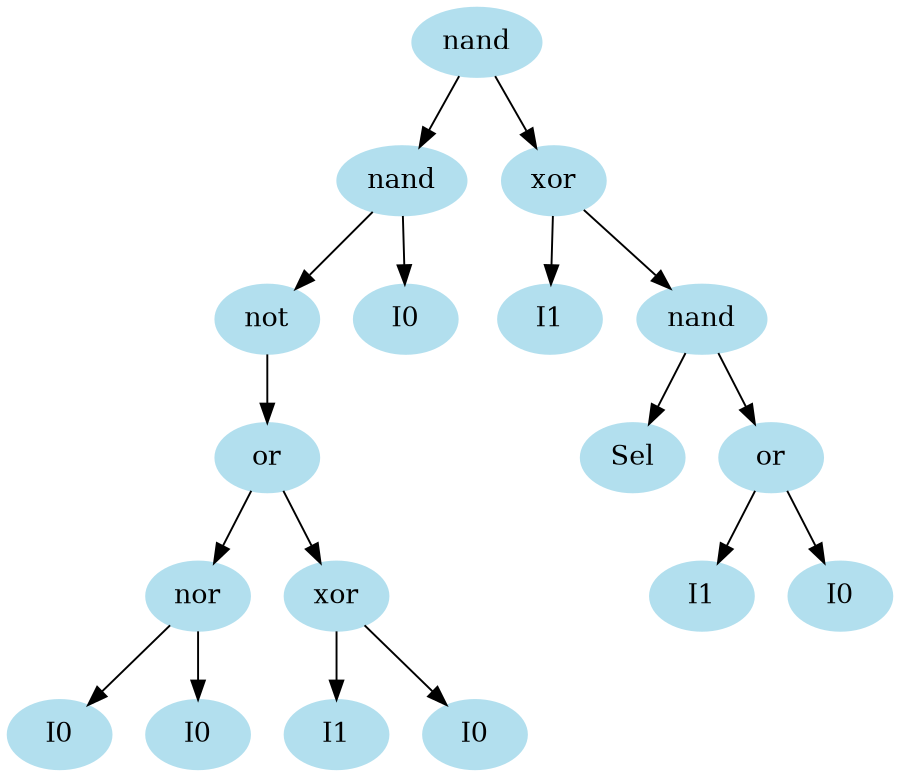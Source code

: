 digraph unix {
	node [color=lightblue2 style=filled]
	size="6,6"
	gate_0 [label=nand]
	gate_1 [label=nand]
	gate_2 [label=not]
	gate_3 [label=or]
	gate_4 [label=nor]
	ins_0 [label=I0]
	ins_1 [label=I0]
	gate_5 [label=xor]
	ins_2 [label=I1]
	ins_3 [label=I0]
	ins_4 [label=I0]
	gate_6 [label=xor]
	ins_5 [label=I1]
	gate_7 [label=nand]
	ins_6 [label=Sel]
	gate_8 [label=or]
	ins_7 [label=I1]
	ins_8 [label=I0]
	gate_0 -> gate_1
	gate_0 -> gate_6
	gate_1 -> gate_2
	gate_1 -> ins_4
	gate_2 -> gate_3
	gate_3 -> gate_4
	gate_3 -> gate_5
	gate_4 -> ins_0
	gate_4 -> ins_1
	gate_5 -> ins_2
	gate_5 -> ins_3
	gate_6 -> ins_5
	gate_6 -> gate_7
	gate_7 -> ins_6
	gate_7 -> gate_8
	gate_8 -> ins_7
	gate_8 -> ins_8
}

